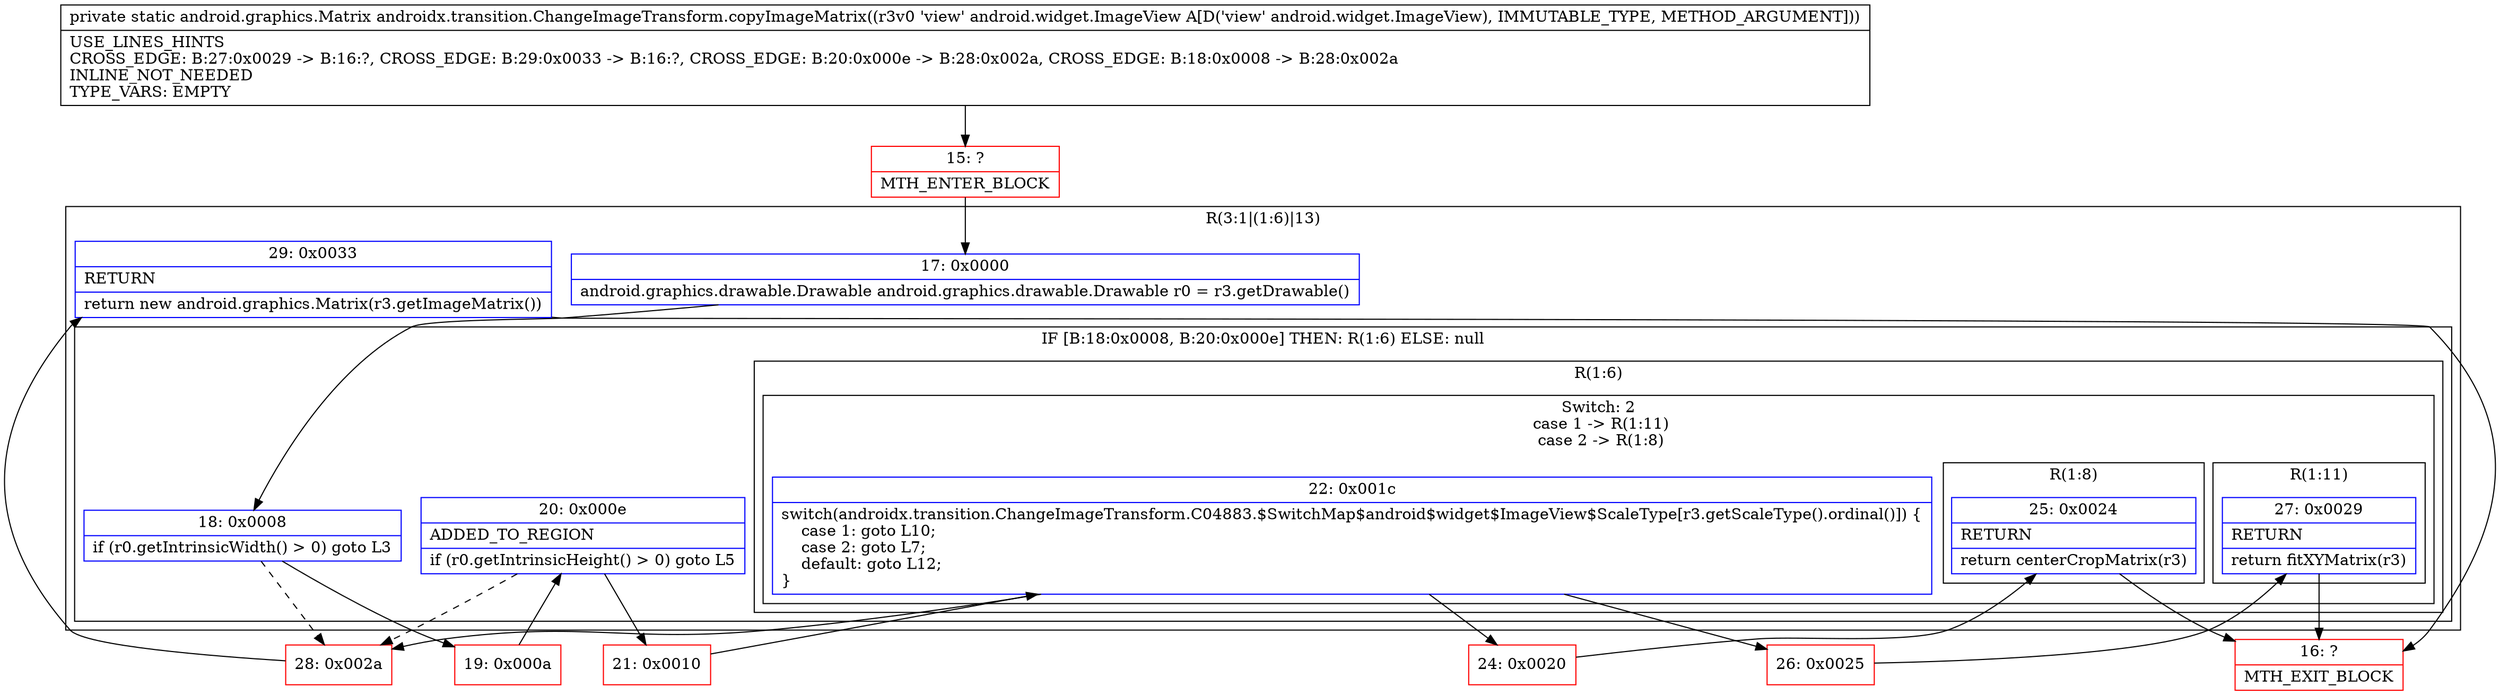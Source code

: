 digraph "CFG forandroidx.transition.ChangeImageTransform.copyImageMatrix(Landroid\/widget\/ImageView;)Landroid\/graphics\/Matrix;" {
subgraph cluster_Region_2001398522 {
label = "R(3:1|(1:6)|13)";
node [shape=record,color=blue];
Node_17 [shape=record,label="{17\:\ 0x0000|android.graphics.drawable.Drawable android.graphics.drawable.Drawable r0 = r3.getDrawable()\l}"];
subgraph cluster_IfRegion_1136406576 {
label = "IF [B:18:0x0008, B:20:0x000e] THEN: R(1:6) ELSE: null";
node [shape=record,color=blue];
Node_18 [shape=record,label="{18\:\ 0x0008|if (r0.getIntrinsicWidth() \> 0) goto L3\l}"];
Node_20 [shape=record,label="{20\:\ 0x000e|ADDED_TO_REGION\l|if (r0.getIntrinsicHeight() \> 0) goto L5\l}"];
subgraph cluster_Region_1184642684 {
label = "R(1:6)";
node [shape=record,color=blue];
subgraph cluster_SwitchRegion_1426975343 {
label = "Switch: 2
 case 1 -> R(1:11)
 case 2 -> R(1:8)";
node [shape=record,color=blue];
Node_22 [shape=record,label="{22\:\ 0x001c|switch(androidx.transition.ChangeImageTransform.C04883.$SwitchMap$android$widget$ImageView$ScaleType[r3.getScaleType().ordinal()]) \{\l    case 1: goto L10;\l    case 2: goto L7;\l    default: goto L12;\l\}\l}"];
subgraph cluster_Region_11003984 {
label = "R(1:11)";
node [shape=record,color=blue];
Node_27 [shape=record,label="{27\:\ 0x0029|RETURN\l|return fitXYMatrix(r3)\l}"];
}
subgraph cluster_Region_1045403606 {
label = "R(1:8)";
node [shape=record,color=blue];
Node_25 [shape=record,label="{25\:\ 0x0024|RETURN\l|return centerCropMatrix(r3)\l}"];
}
}
}
}
Node_29 [shape=record,label="{29\:\ 0x0033|RETURN\l|return new android.graphics.Matrix(r3.getImageMatrix())\l}"];
}
Node_15 [shape=record,color=red,label="{15\:\ ?|MTH_ENTER_BLOCK\l}"];
Node_19 [shape=record,color=red,label="{19\:\ 0x000a}"];
Node_21 [shape=record,color=red,label="{21\:\ 0x0010}"];
Node_24 [shape=record,color=red,label="{24\:\ 0x0020}"];
Node_16 [shape=record,color=red,label="{16\:\ ?|MTH_EXIT_BLOCK\l}"];
Node_26 [shape=record,color=red,label="{26\:\ 0x0025}"];
Node_28 [shape=record,color=red,label="{28\:\ 0x002a}"];
MethodNode[shape=record,label="{private static android.graphics.Matrix androidx.transition.ChangeImageTransform.copyImageMatrix((r3v0 'view' android.widget.ImageView A[D('view' android.widget.ImageView), IMMUTABLE_TYPE, METHOD_ARGUMENT]))  | USE_LINES_HINTS\lCROSS_EDGE: B:27:0x0029 \-\> B:16:?, CROSS_EDGE: B:29:0x0033 \-\> B:16:?, CROSS_EDGE: B:20:0x000e \-\> B:28:0x002a, CROSS_EDGE: B:18:0x0008 \-\> B:28:0x002a\lINLINE_NOT_NEEDED\lTYPE_VARS: EMPTY\l}"];
MethodNode -> Node_15;Node_17 -> Node_18;
Node_18 -> Node_19;
Node_18 -> Node_28[style=dashed];
Node_20 -> Node_21;
Node_20 -> Node_28[style=dashed];
Node_22 -> Node_24;
Node_22 -> Node_26;
Node_22 -> Node_28;
Node_27 -> Node_16;
Node_25 -> Node_16;
Node_29 -> Node_16;
Node_15 -> Node_17;
Node_19 -> Node_20;
Node_21 -> Node_22;
Node_24 -> Node_25;
Node_26 -> Node_27;
Node_28 -> Node_29;
}

